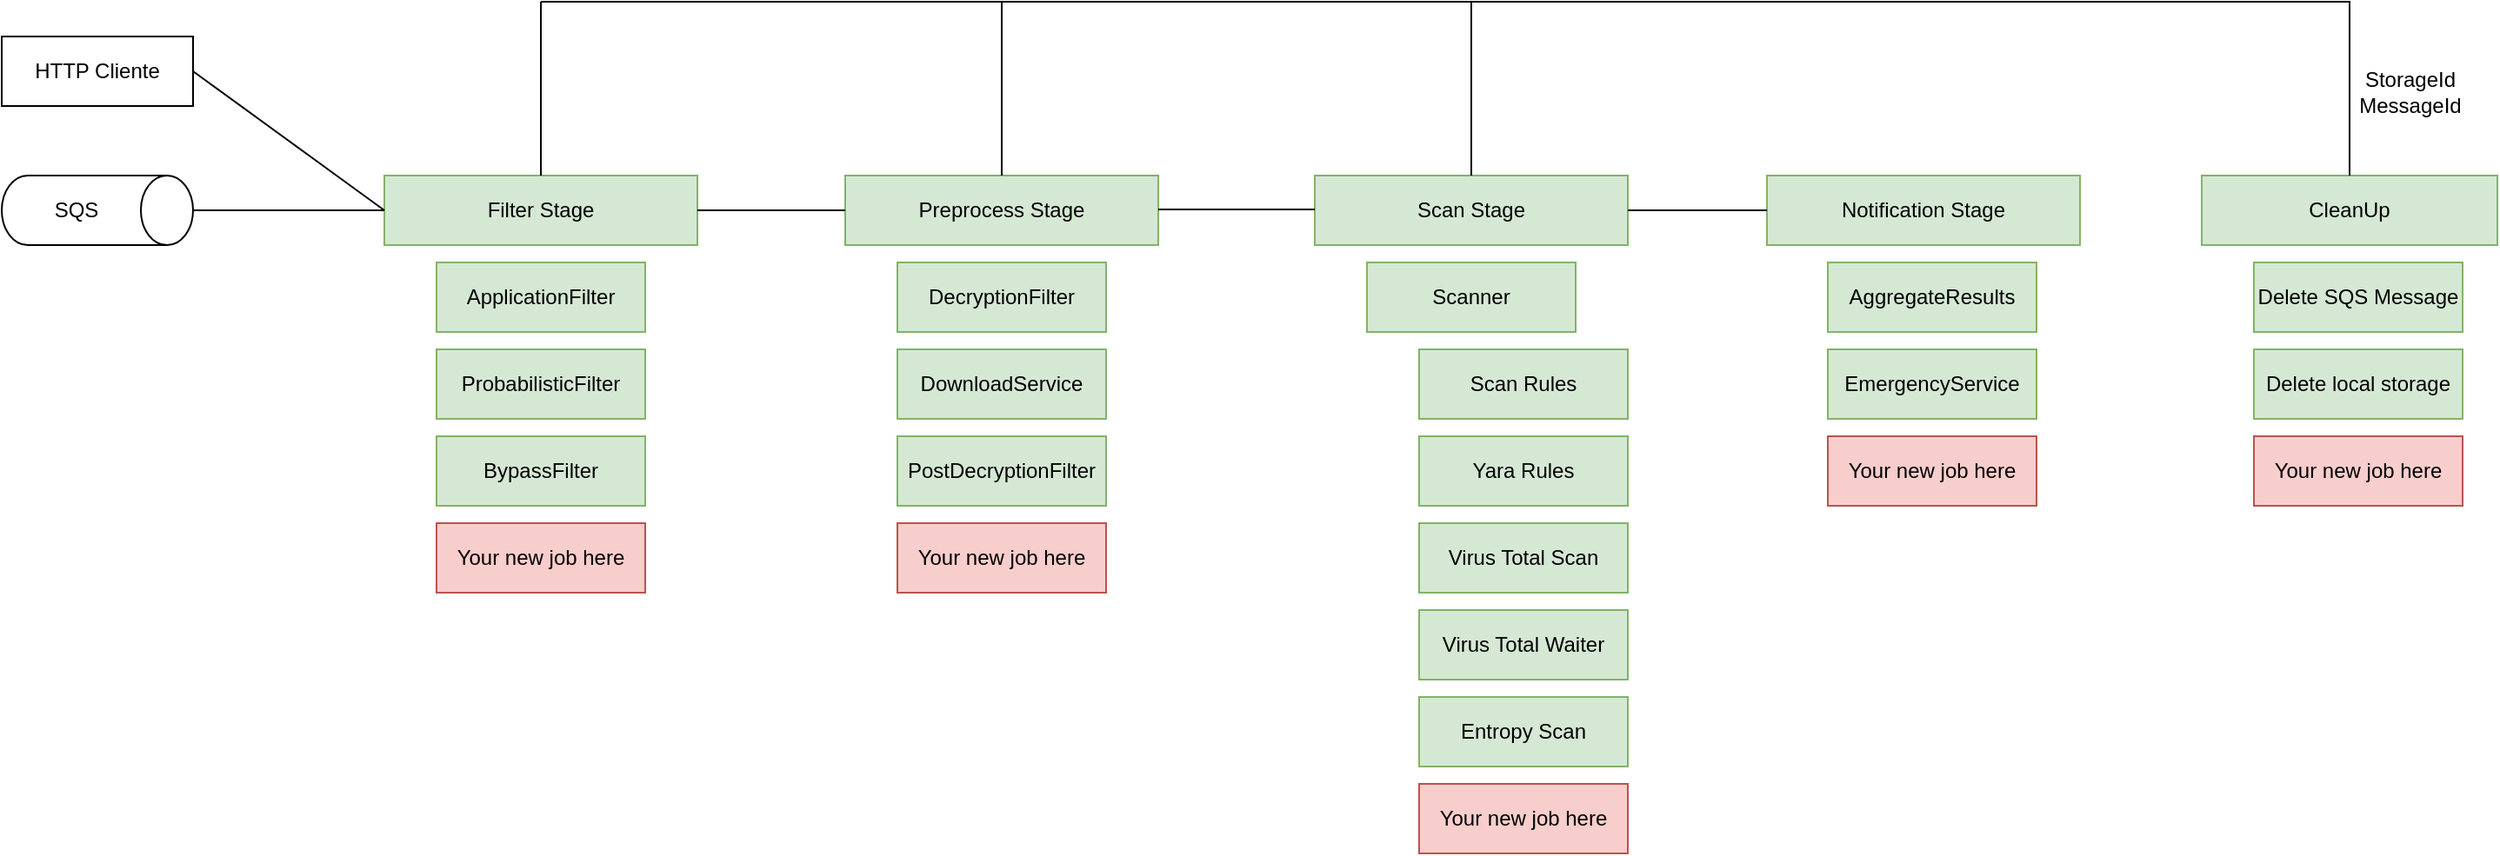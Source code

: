 <mxfile version="16.5.1" type="device"><diagram id="9rDDOsq-Ir7ctPuJHz9s" name="Página-1"><mxGraphModel dx="4932" dy="1450" grid="1" gridSize="10" guides="1" tooltips="1" connect="1" arrows="1" fold="1" page="0" pageScale="1" pageWidth="827" pageHeight="1169" math="0" shadow="0"><root><mxCell id="0"/><mxCell id="1" parent="0"/><mxCell id="FPWJRgB7ln-8XJ961rUs-5" value="Filter Stage" style="rounded=0;whiteSpace=wrap;html=1;fillColor=#d5e8d4;strokeColor=#82b366;" parent="1" vertex="1"><mxGeometry x="-540" y="140" width="180" height="40" as="geometry"/></mxCell><mxCell id="FPWJRgB7ln-8XJ961rUs-7" value="ApplicationFilter" style="rounded=0;whiteSpace=wrap;html=1;fillColor=#d5e8d4;strokeColor=#82b366;" parent="1" vertex="1"><mxGeometry x="-510" y="190" width="120" height="40" as="geometry"/></mxCell><mxCell id="FPWJRgB7ln-8XJ961rUs-8" value="ProbabilisticFilter" style="rounded=0;whiteSpace=wrap;html=1;fillColor=#d5e8d4;strokeColor=#82b366;" parent="1" vertex="1"><mxGeometry x="-510" y="240" width="120" height="40" as="geometry"/></mxCell><mxCell id="FPWJRgB7ln-8XJ961rUs-9" value="BypassFilter" style="rounded=0;whiteSpace=wrap;html=1;fillColor=#d5e8d4;strokeColor=#82b366;" parent="1" vertex="1"><mxGeometry x="-510" y="290" width="120" height="40" as="geometry"/></mxCell><mxCell id="FPWJRgB7ln-8XJ961rUs-11" value="SQS" style="shape=cylinder3;whiteSpace=wrap;html=1;boundedLbl=1;backgroundOutline=1;size=15;direction=south;" parent="1" vertex="1"><mxGeometry x="-760" y="140" width="110" height="40" as="geometry"/></mxCell><mxCell id="FPWJRgB7ln-8XJ961rUs-12" value="" style="endArrow=none;html=1;rounded=0;exitX=0.5;exitY=0;exitDx=0;exitDy=0;exitPerimeter=0;" parent="1" source="FPWJRgB7ln-8XJ961rUs-11" target="FPWJRgB7ln-8XJ961rUs-5" edge="1"><mxGeometry width="50" height="50" relative="1" as="geometry"><mxPoint x="45" y="60" as="sourcePoint"/><mxPoint x="95" y="10" as="targetPoint"/></mxGeometry></mxCell><mxCell id="FPWJRgB7ln-8XJ961rUs-13" value="Preprocess Stage" style="rounded=0;whiteSpace=wrap;html=1;fillColor=#d5e8d4;strokeColor=#82b366;" parent="1" vertex="1"><mxGeometry x="-275" y="140" width="180" height="40" as="geometry"/></mxCell><mxCell id="FPWJRgB7ln-8XJ961rUs-14" value="" style="endArrow=none;html=1;rounded=0;entryX=0;entryY=0.5;entryDx=0;entryDy=0;" parent="1" target="FPWJRgB7ln-8XJ961rUs-13" edge="1"><mxGeometry width="50" height="50" relative="1" as="geometry"><mxPoint x="-360" y="160" as="sourcePoint"/><mxPoint x="-265" y="159.5" as="targetPoint"/></mxGeometry></mxCell><mxCell id="FPWJRgB7ln-8XJ961rUs-15" value="DecryptionFilter" style="rounded=0;whiteSpace=wrap;html=1;fillColor=#d5e8d4;strokeColor=#82b366;" parent="1" vertex="1"><mxGeometry x="-245" y="190" width="120" height="40" as="geometry"/></mxCell><mxCell id="FPWJRgB7ln-8XJ961rUs-16" value="Scan Stage" style="rounded=0;whiteSpace=wrap;html=1;fillColor=#d5e8d4;strokeColor=#82b366;" parent="1" vertex="1"><mxGeometry x="-5" y="140" width="180" height="40" as="geometry"/></mxCell><mxCell id="FPWJRgB7ln-8XJ961rUs-17" value="" style="endArrow=none;html=1;rounded=0;entryX=0;entryY=0.5;entryDx=0;entryDy=0;" parent="1" edge="1"><mxGeometry width="50" height="50" relative="1" as="geometry"><mxPoint x="-95" y="159.5" as="sourcePoint"/><mxPoint x="-5" y="159.5" as="targetPoint"/></mxGeometry></mxCell><mxCell id="FPWJRgB7ln-8XJ961rUs-18" value="DownloadService" style="rounded=0;whiteSpace=wrap;html=1;fillColor=#d5e8d4;strokeColor=#82b366;" parent="1" vertex="1"><mxGeometry x="-245" y="240" width="120" height="40" as="geometry"/></mxCell><mxCell id="FPWJRgB7ln-8XJ961rUs-19" value="PostDecryptionFilter" style="rounded=0;whiteSpace=wrap;html=1;fillColor=#d5e8d4;strokeColor=#82b366;" parent="1" vertex="1"><mxGeometry x="-245" y="290" width="120" height="40" as="geometry"/></mxCell><mxCell id="FPWJRgB7ln-8XJ961rUs-21" value="Yara Rules" style="rounded=0;whiteSpace=wrap;html=1;fillColor=#d5e8d4;strokeColor=#82b366;" parent="1" vertex="1"><mxGeometry x="55" y="290" width="120" height="40" as="geometry"/></mxCell><mxCell id="FPWJRgB7ln-8XJ961rUs-22" value="Virus Total Scan" style="rounded=0;whiteSpace=wrap;html=1;fillColor=#d5e8d4;strokeColor=#82b366;" parent="1" vertex="1"><mxGeometry x="55" y="340" width="120" height="40" as="geometry"/></mxCell><mxCell id="FPWJRgB7ln-8XJ961rUs-23" value="Entropy Scan" style="rounded=0;whiteSpace=wrap;html=1;fillColor=#d5e8d4;strokeColor=#82b366;" parent="1" vertex="1"><mxGeometry x="55" y="440" width="120" height="40" as="geometry"/></mxCell><mxCell id="FPWJRgB7ln-8XJ961rUs-24" value="Notification Stage" style="rounded=0;whiteSpace=wrap;html=1;fillColor=#d5e8d4;strokeColor=#82b366;" parent="1" vertex="1"><mxGeometry x="255" y="140" width="180" height="40" as="geometry"/></mxCell><mxCell id="FPWJRgB7ln-8XJ961rUs-25" value="" style="endArrow=none;html=1;rounded=0;exitX=1;exitY=0.5;exitDx=0;exitDy=0;entryX=0;entryY=0.5;entryDx=0;entryDy=0;" parent="1" source="FPWJRgB7ln-8XJ961rUs-16" target="FPWJRgB7ln-8XJ961rUs-24" edge="1"><mxGeometry width="50" height="50" relative="1" as="geometry"><mxPoint x="45" y="60" as="sourcePoint"/><mxPoint x="95" y="10" as="targetPoint"/></mxGeometry></mxCell><mxCell id="FPWJRgB7ln-8XJ961rUs-26" value="AggregateResults" style="rounded=0;whiteSpace=wrap;html=1;fillColor=#d5e8d4;strokeColor=#82b366;" parent="1" vertex="1"><mxGeometry x="290" y="190" width="120" height="40" as="geometry"/></mxCell><mxCell id="FPWJRgB7ln-8XJ961rUs-34" value="CleanUp" style="rounded=0;whiteSpace=wrap;html=1;fillColor=#d5e8d4;strokeColor=#82b366;" parent="1" vertex="1"><mxGeometry x="505" y="140" width="170" height="40" as="geometry"/></mxCell><mxCell id="FPWJRgB7ln-8XJ961rUs-42" value="" style="endArrow=none;html=1;rounded=0;exitX=0.5;exitY=0;exitDx=0;exitDy=0;" parent="1" source="FPWJRgB7ln-8XJ961rUs-5" edge="1"><mxGeometry width="50" height="50" relative="1" as="geometry"><mxPoint x="50" y="270" as="sourcePoint"/><mxPoint x="-450" y="40" as="targetPoint"/></mxGeometry></mxCell><mxCell id="FPWJRgB7ln-8XJ961rUs-43" value="" style="endArrow=none;html=1;rounded=0;" parent="1" edge="1"><mxGeometry width="50" height="50" relative="1" as="geometry"><mxPoint x="-450" y="40" as="sourcePoint"/><mxPoint x="590" y="140" as="targetPoint"/><Array as="points"><mxPoint x="590" y="40"/></Array></mxGeometry></mxCell><mxCell id="FPWJRgB7ln-8XJ961rUs-44" value="" style="endArrow=none;html=1;rounded=0;exitX=0.5;exitY=0;exitDx=0;exitDy=0;" parent="1" source="FPWJRgB7ln-8XJ961rUs-13" edge="1"><mxGeometry width="50" height="50" relative="1" as="geometry"><mxPoint x="-260" y="190" as="sourcePoint"/><mxPoint x="-185" y="40" as="targetPoint"/></mxGeometry></mxCell><mxCell id="FPWJRgB7ln-8XJ961rUs-45" value="" style="endArrow=none;html=1;rounded=0;entryX=0.5;entryY=0;entryDx=0;entryDy=0;" parent="1" target="FPWJRgB7ln-8XJ961rUs-16" edge="1"><mxGeometry width="50" height="50" relative="1" as="geometry"><mxPoint x="85" y="40" as="sourcePoint"/><mxPoint x="-210" y="140" as="targetPoint"/></mxGeometry></mxCell><mxCell id="FPWJRgB7ln-8XJ961rUs-47" value="Delete SQS Message" style="rounded=0;whiteSpace=wrap;html=1;fillColor=#d5e8d4;strokeColor=#82b366;" parent="1" vertex="1"><mxGeometry x="535" y="190" width="120" height="40" as="geometry"/></mxCell><mxCell id="FPWJRgB7ln-8XJ961rUs-50" value="Scanner" style="rounded=0;whiteSpace=wrap;html=1;fillColor=#d5e8d4;strokeColor=#82b366;" parent="1" vertex="1"><mxGeometry x="25" y="190" width="120" height="40" as="geometry"/></mxCell><mxCell id="FPWJRgB7ln-8XJ961rUs-70" value="Scan Rules" style="rounded=0;whiteSpace=wrap;html=1;fillColor=#d5e8d4;strokeColor=#82b366;" parent="1" vertex="1"><mxGeometry x="55" y="240" width="120" height="40" as="geometry"/></mxCell><mxCell id="FPWJRgB7ln-8XJ961rUs-80" value="&lt;br&gt;StorageId&lt;br&gt;MessageId" style="text;html=1;strokeColor=none;fillColor=none;align=center;verticalAlign=middle;whiteSpace=wrap;rounded=0;" parent="1" vertex="1"><mxGeometry x="590" y="40" width="70" height="90" as="geometry"/></mxCell><mxCell id="onfG9PnaJ0-mtvYGBx-S-3" value="Virus Total Waiter" style="rounded=0;whiteSpace=wrap;html=1;fillColor=#d5e8d4;strokeColor=#82b366;" parent="1" vertex="1"><mxGeometry x="55" y="390" width="120" height="40" as="geometry"/></mxCell><mxCell id="s2T7Rb9nL5l5efcTqSGP-3" value="EmergencyService" style="rounded=0;whiteSpace=wrap;html=1;fillColor=#d5e8d4;strokeColor=#82b366;" parent="1" vertex="1"><mxGeometry x="290" y="240" width="120" height="40" as="geometry"/></mxCell><mxCell id="qFv9OJ1_9IzRJZG7rjs3-3" value="Your new job here" style="rounded=0;whiteSpace=wrap;html=1;fillColor=#f8cecc;strokeColor=#b85450;" vertex="1" parent="1"><mxGeometry x="-510" y="340" width="120" height="40" as="geometry"/></mxCell><mxCell id="qFv9OJ1_9IzRJZG7rjs3-4" value="Your new job here" style="rounded=0;whiteSpace=wrap;html=1;fillColor=#f8cecc;strokeColor=#b85450;" vertex="1" parent="1"><mxGeometry x="-245" y="340" width="120" height="40" as="geometry"/></mxCell><mxCell id="qFv9OJ1_9IzRJZG7rjs3-5" value="Your new job here" style="rounded=0;whiteSpace=wrap;html=1;fillColor=#f8cecc;strokeColor=#b85450;" vertex="1" parent="1"><mxGeometry x="55" y="490" width="120" height="40" as="geometry"/></mxCell><mxCell id="qFv9OJ1_9IzRJZG7rjs3-8" value="Delete local storage" style="rounded=0;whiteSpace=wrap;html=1;fillColor=#d5e8d4;strokeColor=#82b366;" vertex="1" parent="1"><mxGeometry x="535" y="240" width="120" height="40" as="geometry"/></mxCell><mxCell id="qFv9OJ1_9IzRJZG7rjs3-9" value="Your new job here" style="rounded=0;whiteSpace=wrap;html=1;fillColor=#f8cecc;strokeColor=#b85450;" vertex="1" parent="1"><mxGeometry x="290" y="290" width="120" height="40" as="geometry"/></mxCell><mxCell id="qFv9OJ1_9IzRJZG7rjs3-10" value="Your new job here" style="rounded=0;whiteSpace=wrap;html=1;fillColor=#f8cecc;strokeColor=#b85450;" vertex="1" parent="1"><mxGeometry x="535" y="290" width="120" height="40" as="geometry"/></mxCell><mxCell id="qFv9OJ1_9IzRJZG7rjs3-11" value="HTTP Cliente" style="rounded=0;whiteSpace=wrap;html=1;" vertex="1" parent="1"><mxGeometry x="-760" y="60" width="110" height="40" as="geometry"/></mxCell><mxCell id="qFv9OJ1_9IzRJZG7rjs3-12" value="" style="endArrow=none;html=1;rounded=0;exitX=1;exitY=0.5;exitDx=0;exitDy=0;entryX=0;entryY=0.5;entryDx=0;entryDy=0;" edge="1" parent="1" source="qFv9OJ1_9IzRJZG7rjs3-11" target="FPWJRgB7ln-8XJ961rUs-5"><mxGeometry width="50" height="50" relative="1" as="geometry"><mxPoint x="-10" y="240" as="sourcePoint"/><mxPoint x="40" y="190" as="targetPoint"/></mxGeometry></mxCell></root></mxGraphModel></diagram></mxfile>